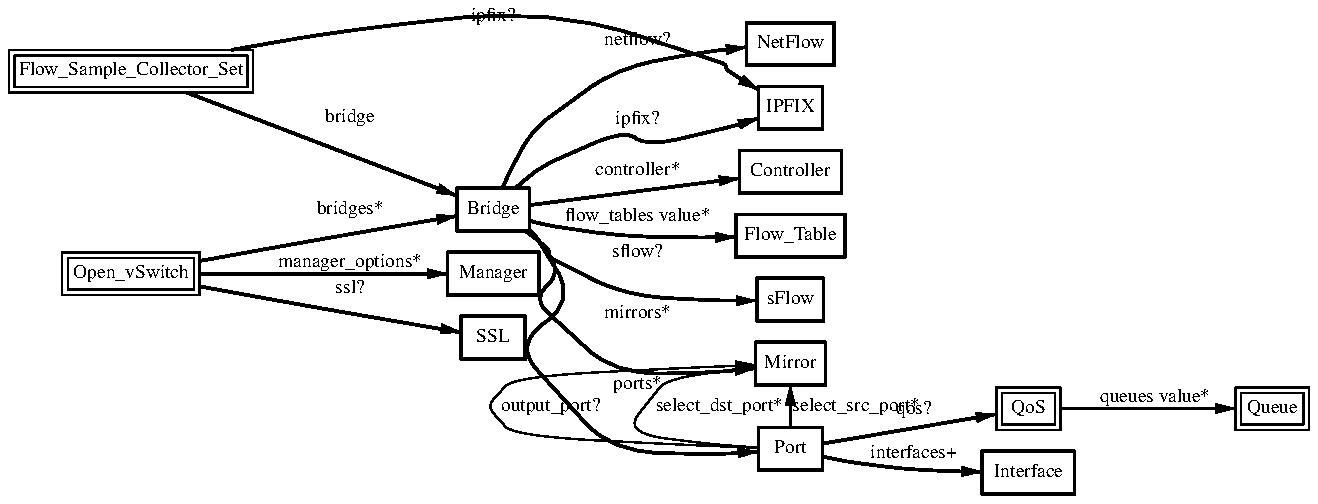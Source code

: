 .\" Generated from vswitch.gv with cksum "813191710 1237"
.ps -3
.PS
linethick = 1;
linethick = 1;
box at 2.421242138,1.420752459 wid 0.3611105806 height 0.213115 "Bridge"
linethick = 1;
box at 3.907122541,0.970866694 wid 0.3315131694 height 0.213115 "sFlow"
linethick = 1;
box at 3.907122541,0.651194194 wid 0.3492699112 height 0.213115 "Mirror"
linethick = 1;
box at 3.907122541,1.929884194 wid 0.3196725 height 0.213115 "IPFIX"
linethick = 1;
box at 3.907122541,0.2249556694 wid 0.3196725 height 0.213115 "Port"
linethick = 1;
box at 3.907122541,1.610211694 wid 0.509089112 height 0.213115 "Controller"
linethick = 1;
box at 3.907122541,1.290539194 wid 0.544636694 height 0.213115 "Flow_Table"
linethick = 1;
box at 3.907122541,2.249556694 wid 0.438079194 height 0.213115 "NetFlow"
linethick = 0.5;
box at 5.09685834,0.42623 wid 0.3196725 height 0.213115 "QoS"
box at 5.09685834,0.42623 wid 0.264116944444444 height 0.157559444444444
linethick = 0.5;
box at 6.31630237,0.42623 wid 0.3670309153 height 0.213115 "Queue"
box at 6.31630237,0.42623 wid 0.311475359744445 height 0.157559444444444
linethick = 0.5;
box at 0.609764638,2.113376209 wid 1.219486653 height 0.213115 "Flow_Sample_Collector_Set"
box at 0.609764638,2.113376209 wid 1.16393109744444 height 0.157559444444444
linethick = 0.5;
box at 0.609764638,1.101079959 wid 0.686699153 height 0.213115 "Open_vSwitch"
box at 0.609764638,1.101079959 wid 0.631143597444444 height 0.157559444444444
linethick = 1;
box at 2.421242138,0.781407459 wid 0.3196725 height 0.213115 "SSL"
linethick = 1;
box at 2.421242138,1.101079959 wid 0.455810362 height 0.213115 "Manager"
linethick = 1;
box at 5.09685834,0.1065575 wid 0.461734959 height 0.213115 "Interface"
linethick = 1;
spline -> from 2.585425934,1.312575285 to 2.585425934,1.312575285 to 2.608314485,1.295909692 to 2.63111779,1.278434262 to 2.652088306,1.260916209 to 2.703534267,1.217994848 to 2.699016229,1.184834154 to 2.758645806,1.154358709 to 3.077892076,0.991453603 to 3.506551587,0.966220787 to 3.739401036,0.966092918
"sflow?" at 3.14344625,1.207637459
linethick = 1;
spline -> from 2.602048904,1.315686764 to 2.602048904,1.315686764 to 2.620845647,1.299234286 to 2.638150585,1.280949019 to 2.652088306,1.260916209 to 2.760819579,1.104916029 to 2.618714497,0.975299486 to 2.758645806,0.846535403 to 3.02580677,0.600728562 to 3.482938445,0.603584303 to 3.732325618,0.627240068
"mirrors*" at 3.14344625,0.899814153
linethick = 1;
spline -> from 2.530911117,1.527523074 to 2.530911117,1.527523074 to 2.592927582,1.581867399 to 2.674721119,1.644139602 to 2.758645806,1.681221612 to 3.076357648,1.821664397 to 3.190203681,1.737569218 to 3.528246694,1.817402097 to 3.60036481,1.834408674 to 3.679046868,1.85708411 to 3.745964978,1.877628396
"ipfix?" at 3.14344625,1.870680847
linethick = 1;
spline -> from 2.602091527,1.31918185 to 2.602091527,1.31918185 to 2.621399746,1.301919535 to 2.638832553,1.28252607 to 2.652088306,1.260916209 to 2.832980318,0.966817509 to 2.525753734,0.746286107 to 2.758645806,0.491357944 to 3.012678886,0.2132940166 to 3.494830262,0.1973231785 to 3.745964978,0.2103359804
"ports*" at 3.14344625,0.544636694
linethick = 1;
spline -> from 2.60341284,1.443981994 to 2.60341284,1.443981994 to 2.866141012,1.477483672 to 3.352469442,1.539500137 to 3.651128803,1.577562476
"controller*" at 3.14344625,1.616136291
linethick = 1;
spline -> from 2.601835789,1.365385182 to 2.601835789,1.365385182 to 2.652130929,1.352086806 to 2.707114599,1.339598267 to 2.758645806,1.33196875 to 3.055685493,1.28806706 to 3.400420317,1.281460495 to 3.634079603,1.283463776
"flow_tables value*" at 3.14344625,1.3852475
linethick = 1;
spline -> from 2.465612681,1.527650943 to 2.465612681,1.527650943 to 2.518635693,1.642392059 to 2.618245644,1.821962758 to 2.758645806,1.923959597 to 3.037826456,2.126717208 to 3.4396761,2.203481231 to 3.686505893,2.232337002
"netflow?" at 3.14344625,2.267287862
linethick = 0.5;
spline -> from 3.907122541,0.3339597296 to 3.907122541,0.3339597296 to 3.907122541,0.3983332465 to 3.907122541,0.47950875 to 3.907122541,0.543613742
"select_src_port*" at 4.235660625,0.438079194
linethick = 0.5;
spline -> from 3.74485678,0.2306373153 to 3.74485678,0.2306373153 to 3.380984229,0.2450481516 to 2.525029143,0.2888859071 to 2.438973306,0.3847919194 to 2.40734704,0.4200454027 to 2.40734704,0.456108723 to 2.438973306,0.491357944 to 2.524176683,0.586279365 to 3.364062898,0.630223678 to 3.733817423,0.645056482
"output_port?" at 2.708350666,0.438079194
linethick = 0.5;
spline -> from 3.746007601,0.232167481 to 3.746007601,0.232167481 to 3.499731907,0.2491570088 to 3.072905185,0.3055728116 to 3.220423388,0.491357944 to 3.283377559,0.570679347 to 3.551945082,0.614240053 to 3.733945292,0.635125323
"select_dst_port*" at 3.551902459,0.438079194
linethick = 1;
spline -> from 4.067598136,0.2520979958 to 4.067598136,0.2520979958 to 4.29469348,0.2905141057 to 4.70728412,0.3603433666 to 4.93531717,0.3988702963
"qos?" at 4.52272653,0.4203096653
linethick = 1;
spline -> from 4.068450596,0.186646117 to 4.068450596,0.186646117 to 4.135411329,0.1722054446 to 4.214050764,0.1570870665 to 4.28616888,0.1479955806 to 4.48052976,0.1234234211 to 4.70259559,0.1133175078 to 4.86541545,0.1092129129
"interfaces+" at 4.52272653,0.2012743306
linethick = 1;
spline -> from 5.25882574,0.42623 to 5.25882574,0.42623 to 5.48515387,0.42623 to 5.89433467,0.42623 to 6.13174478,0.42623
"queues value*" at 5.73023612,0.47950875
linethick = 1;
spline -> from 0.888817419,2.00669084 to 0.888817419,2.00669084 to 1.263985065,1.863264445 to 1.920421888,1.612257598 to 2.238346845,1.490696802
"bridge" at 1.70492,1.882530041
linethick = 1;
spline -> from 1.117404568,2.220359939 to 1.117404568,2.220359939 to 1.711441319,2.323507599 to 2.716960512,2.428999524 to 3.528246694,2.166654959 to 3.583827086,2.148710676 to 3.58587299,2.121645071 to 3.634804194,2.089720444 to 3.670607514,2.06636304 to 3.709863297,2.042366291 to 3.747158422,2.0203302
"ipfix?" at 2.421242138,2.385694556
linethick = 1;
spline -> from 0.953945363,1.164289868 to 0.953945363,1.164289868 to 1.071883204,1.18577186 to 1.204696472,1.209811232 to 1.326044153,1.231335847 to 1.647123212,1.288280175 to 2.021566267,1.352598282 to 2.23898619,1.389722915
"bridges*" at 1.70492,1.420752459
linethick = 1;
spline -> from 0.953945363,1.037912673 to 0.953945363,1.037912673 to 1.071883204,1.016388058 to 1.204696472,0.992391309 to 1.326044153,0.970866694 to 1.657565847,0.912046954 to 2.045989246,0.845384582 to 2.259700968,0.808899294
"ssl?" at 1.70492,1.024145444
linethick = 1;
spline -> from 0.9547552,1.101079959 to 0.9547552,1.101079959 to 1.318116275,1.101079959 to 1.880057907,1.101079959 to 2.192271382,1.101079959
"manager_options*" at 1.70492,1.154358709
.ps +3
.PE
